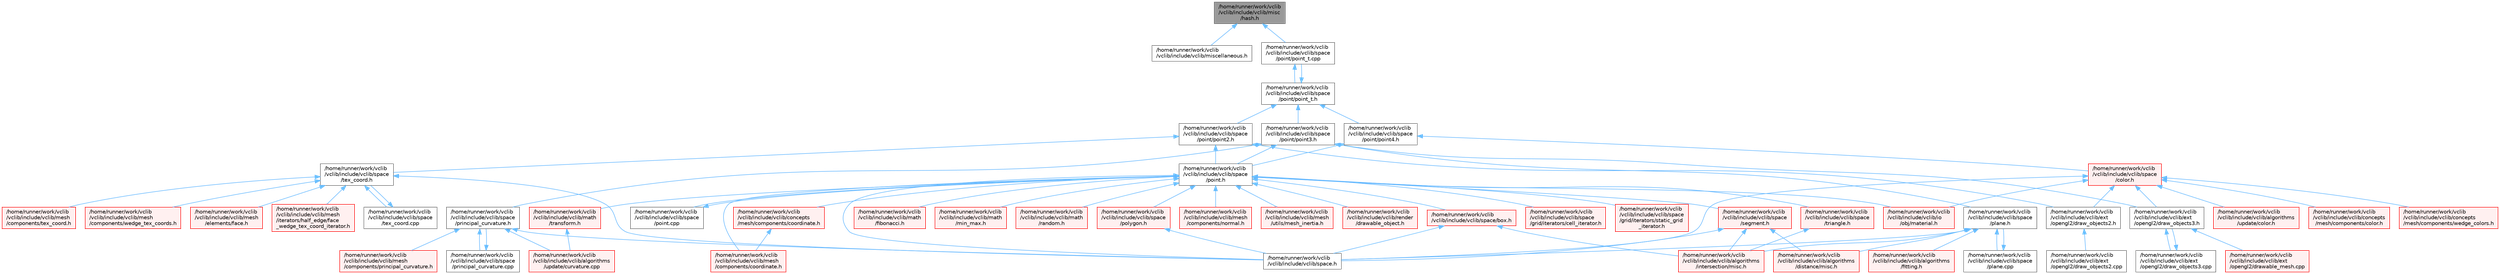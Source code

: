 digraph "/home/runner/work/vclib/vclib/include/vclib/misc/hash.h"
{
 // LATEX_PDF_SIZE
  bgcolor="transparent";
  edge [fontname=Helvetica,fontsize=10,labelfontname=Helvetica,labelfontsize=10];
  node [fontname=Helvetica,fontsize=10,shape=box,height=0.2,width=0.4];
  Node1 [label="/home/runner/work/vclib\l/vclib/include/vclib/misc\l/hash.h",height=0.2,width=0.4,color="gray40", fillcolor="grey60", style="filled", fontcolor="black",tooltip=" "];
  Node1 -> Node2 [dir="back",color="steelblue1",style="solid"];
  Node2 [label="/home/runner/work/vclib\l/vclib/include/vclib/miscellaneous.h",height=0.2,width=0.4,color="grey40", fillcolor="white", style="filled",URL="$miscellaneous_8h.html",tooltip=" "];
  Node1 -> Node3 [dir="back",color="steelblue1",style="solid"];
  Node3 [label="/home/runner/work/vclib\l/vclib/include/vclib/space\l/point/point_t.cpp",height=0.2,width=0.4,color="grey40", fillcolor="white", style="filled",URL="$point__t_8cpp.html",tooltip=" "];
  Node3 -> Node4 [dir="back",color="steelblue1",style="solid"];
  Node4 [label="/home/runner/work/vclib\l/vclib/include/vclib/space\l/point/point_t.h",height=0.2,width=0.4,color="grey40", fillcolor="white", style="filled",URL="$point__t_8h.html",tooltip=" "];
  Node4 -> Node5 [dir="back",color="steelblue1",style="solid"];
  Node5 [label="/home/runner/work/vclib\l/vclib/include/vclib/space\l/point/point2.h",height=0.2,width=0.4,color="grey40", fillcolor="white", style="filled",URL="$point2_8h.html",tooltip=" "];
  Node5 -> Node6 [dir="back",color="steelblue1",style="solid"];
  Node6 [label="/home/runner/work/vclib\l/vclib/include/vclib/ext\l/opengl2/draw_objects2.h",height=0.2,width=0.4,color="grey40", fillcolor="white", style="filled",URL="$draw__objects2_8h.html",tooltip=" "];
  Node6 -> Node7 [dir="back",color="steelblue1",style="solid"];
  Node7 [label="/home/runner/work/vclib\l/vclib/include/vclib/ext\l/opengl2/draw_objects2.cpp",height=0.2,width=0.4,color="grey40", fillcolor="white", style="filled",URL="$draw__objects2_8cpp.html",tooltip=" "];
  Node5 -> Node8 [dir="back",color="steelblue1",style="solid"];
  Node8 [label="/home/runner/work/vclib\l/vclib/include/vclib/space\l/point.h",height=0.2,width=0.4,color="grey40", fillcolor="white", style="filled",URL="$space_2point_8h.html",tooltip=" "];
  Node8 -> Node9 [dir="back",color="steelblue1",style="solid"];
  Node9 [label="/home/runner/work/vclib\l/vclib/include/vclib/concepts\l/mesh/components/coordinate.h",height=0.2,width=0.4,color="red", fillcolor="#FFF0F0", style="filled",URL="$concepts_2mesh_2components_2coordinate_8h.html",tooltip=" "];
  Node9 -> Node222 [dir="back",color="steelblue1",style="solid"];
  Node222 [label="/home/runner/work/vclib\l/vclib/include/vclib/mesh\l/components/coordinate.h",height=0.2,width=0.4,color="red", fillcolor="#FFF0F0", style="filled",URL="$mesh_2components_2coordinate_8h.html",tooltip=" "];
  Node8 -> Node225 [dir="back",color="steelblue1",style="solid"];
  Node225 [label="/home/runner/work/vclib\l/vclib/include/vclib/io\l/obj/material.h",height=0.2,width=0.4,color="red", fillcolor="#FFF0F0", style="filled",URL="$material_8h.html",tooltip=" "];
  Node8 -> Node227 [dir="back",color="steelblue1",style="solid"];
  Node227 [label="/home/runner/work/vclib\l/vclib/include/vclib/math\l/fibonacci.h",height=0.2,width=0.4,color="red", fillcolor="#FFF0F0", style="filled",URL="$fibonacci_8h.html",tooltip=" "];
  Node8 -> Node230 [dir="back",color="steelblue1",style="solid"];
  Node230 [label="/home/runner/work/vclib\l/vclib/include/vclib/math\l/min_max.h",height=0.2,width=0.4,color="red", fillcolor="#FFF0F0", style="filled",URL="$min__max_8h.html",tooltip=" "];
  Node8 -> Node247 [dir="back",color="steelblue1",style="solid"];
  Node247 [label="/home/runner/work/vclib\l/vclib/include/vclib/math\l/random.h",height=0.2,width=0.4,color="red", fillcolor="#FFF0F0", style="filled",URL="$random_8h.html",tooltip=" "];
  Node8 -> Node249 [dir="back",color="steelblue1",style="solid"];
  Node249 [label="/home/runner/work/vclib\l/vclib/include/vclib/math\l/transform.h",height=0.2,width=0.4,color="red", fillcolor="#FFF0F0", style="filled",URL="$math_2transform_8h.html",tooltip=" "];
  Node249 -> Node29 [dir="back",color="steelblue1",style="solid"];
  Node29 [label="/home/runner/work/vclib\l/vclib/include/vclib/algorithms\l/update/curvature.cpp",height=0.2,width=0.4,color="red", fillcolor="#FFF0F0", style="filled",URL="$curvature_8cpp.html",tooltip=" "];
  Node8 -> Node222 [dir="back",color="steelblue1",style="solid"];
  Node8 -> Node251 [dir="back",color="steelblue1",style="solid"];
  Node251 [label="/home/runner/work/vclib\l/vclib/include/vclib/mesh\l/components/normal.h",height=0.2,width=0.4,color="red", fillcolor="#FFF0F0", style="filled",URL="$mesh_2components_2normal_8h.html",tooltip=" "];
  Node8 -> Node72 [dir="back",color="steelblue1",style="solid"];
  Node72 [label="/home/runner/work/vclib\l/vclib/include/vclib/mesh\l/utils/mesh_inertia.h",height=0.2,width=0.4,color="red", fillcolor="#FFF0F0", style="filled",URL="$mesh__inertia_8h.html",tooltip=" "];
  Node8 -> Node255 [dir="back",color="steelblue1",style="solid"];
  Node255 [label="/home/runner/work/vclib\l/vclib/include/vclib/render\l/drawable_object.h",height=0.2,width=0.4,color="red", fillcolor="#FFF0F0", style="filled",URL="$drawable__object_8h.html",tooltip=" "];
  Node8 -> Node32 [dir="back",color="steelblue1",style="solid"];
  Node32 [label="/home/runner/work/vclib\l/vclib/include/vclib/space.h",height=0.2,width=0.4,color="grey40", fillcolor="white", style="filled",URL="$space_8h.html",tooltip=" "];
  Node8 -> Node235 [dir="back",color="steelblue1",style="solid"];
  Node235 [label="/home/runner/work/vclib\l/vclib/include/vclib/space/box.h",height=0.2,width=0.4,color="red", fillcolor="#FFF0F0", style="filled",URL="$space_2box_8h.html",tooltip=" "];
  Node235 -> Node236 [dir="back",color="steelblue1",style="solid"];
  Node236 [label="/home/runner/work/vclib\l/vclib/include/vclib/algorithms\l/intersection/misc.h",height=0.2,width=0.4,color="red", fillcolor="#FFF0F0", style="filled",URL="$intersection_2misc_8h.html",tooltip=" "];
  Node235 -> Node32 [dir="back",color="steelblue1",style="solid"];
  Node8 -> Node263 [dir="back",color="steelblue1",style="solid"];
  Node263 [label="/home/runner/work/vclib\l/vclib/include/vclib/space\l/grid/iterators/cell_iterator.h",height=0.2,width=0.4,color="red", fillcolor="#FFF0F0", style="filled",URL="$cell__iterator_8h.html",tooltip=" "];
  Node8 -> Node265 [dir="back",color="steelblue1",style="solid"];
  Node265 [label="/home/runner/work/vclib\l/vclib/include/vclib/space\l/grid/iterators/static_grid\l_iterator.h",height=0.2,width=0.4,color="red", fillcolor="#FFF0F0", style="filled",URL="$static__grid__iterator_8h.html",tooltip=" "];
  Node8 -> Node267 [dir="back",color="steelblue1",style="solid"];
  Node267 [label="/home/runner/work/vclib\l/vclib/include/vclib/space\l/point.cpp",height=0.2,width=0.4,color="grey40", fillcolor="white", style="filled",URL="$point_8cpp.html",tooltip=" "];
  Node267 -> Node8 [dir="back",color="steelblue1",style="solid"];
  Node8 -> Node214 [dir="back",color="steelblue1",style="solid"];
  Node214 [label="/home/runner/work/vclib\l/vclib/include/vclib/space\l/polygon.h",height=0.2,width=0.4,color="red", fillcolor="#FFF0F0", style="filled",URL="$space_2polygon_8h.html",tooltip=" "];
  Node214 -> Node32 [dir="back",color="steelblue1",style="solid"];
  Node8 -> Node268 [dir="back",color="steelblue1",style="solid"];
  Node268 [label="/home/runner/work/vclib\l/vclib/include/vclib/space\l/segment.h",height=0.2,width=0.4,color="red", fillcolor="#FFF0F0", style="filled",URL="$space_2segment_8h.html",tooltip=" "];
  Node268 -> Node269 [dir="back",color="steelblue1",style="solid"];
  Node269 [label="/home/runner/work/vclib\l/vclib/include/vclib/algorithms\l/distance/misc.h",height=0.2,width=0.4,color="red", fillcolor="#FFF0F0", style="filled",URL="$distance_2misc_8h.html",tooltip=" "];
  Node268 -> Node236 [dir="back",color="steelblue1",style="solid"];
  Node268 -> Node32 [dir="back",color="steelblue1",style="solid"];
  Node8 -> Node272 [dir="back",color="steelblue1",style="solid"];
  Node272 [label="/home/runner/work/vclib\l/vclib/include/vclib/space\l/triangle.h",height=0.2,width=0.4,color="red", fillcolor="#FFF0F0", style="filled",URL="$space_2triangle_8h.html",tooltip=" "];
  Node272 -> Node236 [dir="back",color="steelblue1",style="solid"];
  Node5 -> Node276 [dir="back",color="steelblue1",style="solid"];
  Node276 [label="/home/runner/work/vclib\l/vclib/include/vclib/space\l/tex_coord.h",height=0.2,width=0.4,color="grey40", fillcolor="white", style="filled",URL="$space_2tex__coord_8h.html",tooltip=" "];
  Node276 -> Node277 [dir="back",color="steelblue1",style="solid"];
  Node277 [label="/home/runner/work/vclib\l/vclib/include/vclib/mesh\l/components/tex_coord.h",height=0.2,width=0.4,color="red", fillcolor="#FFF0F0", style="filled",URL="$mesh_2components_2tex__coord_8h.html",tooltip=" "];
  Node276 -> Node279 [dir="back",color="steelblue1",style="solid"];
  Node279 [label="/home/runner/work/vclib\l/vclib/include/vclib/mesh\l/components/wedge_tex_coords.h",height=0.2,width=0.4,color="red", fillcolor="#FFF0F0", style="filled",URL="$mesh_2components_2wedge__tex__coords_8h.html",tooltip=" "];
  Node276 -> Node195 [dir="back",color="steelblue1",style="solid"];
  Node195 [label="/home/runner/work/vclib\l/vclib/include/vclib/mesh\l/elements/face.h",height=0.2,width=0.4,color="red", fillcolor="#FFF0F0", style="filled",URL="$mesh_2elements_2face_8h.html",tooltip=" "];
  Node276 -> Node281 [dir="back",color="steelblue1",style="solid"];
  Node281 [label="/home/runner/work/vclib\l/vclib/include/vclib/mesh\l/iterators/half_edge/face\l_wedge_tex_coord_iterator.h",height=0.2,width=0.4,color="red", fillcolor="#FFF0F0", style="filled",URL="$face__wedge__tex__coord__iterator_8h.html",tooltip=" "];
  Node276 -> Node32 [dir="back",color="steelblue1",style="solid"];
  Node276 -> Node284 [dir="back",color="steelblue1",style="solid"];
  Node284 [label="/home/runner/work/vclib\l/vclib/include/vclib/space\l/tex_coord.cpp",height=0.2,width=0.4,color="grey40", fillcolor="white", style="filled",URL="$space_2tex__coord_8cpp.html",tooltip=" "];
  Node284 -> Node276 [dir="back",color="steelblue1",style="solid"];
  Node4 -> Node285 [dir="back",color="steelblue1",style="solid"];
  Node285 [label="/home/runner/work/vclib\l/vclib/include/vclib/space\l/point/point3.h",height=0.2,width=0.4,color="grey40", fillcolor="white", style="filled",URL="$point3_8h.html",tooltip=" "];
  Node285 -> Node286 [dir="back",color="steelblue1",style="solid"];
  Node286 [label="/home/runner/work/vclib\l/vclib/include/vclib/ext\l/opengl2/draw_objects3.h",height=0.2,width=0.4,color="grey40", fillcolor="white", style="filled",URL="$draw__objects3_8h.html",tooltip=" "];
  Node286 -> Node287 [dir="back",color="steelblue1",style="solid"];
  Node287 [label="/home/runner/work/vclib\l/vclib/include/vclib/ext\l/opengl2/draw_objects3.cpp",height=0.2,width=0.4,color="grey40", fillcolor="white", style="filled",URL="$draw__objects3_8cpp.html",tooltip=" "];
  Node287 -> Node286 [dir="back",color="steelblue1",style="solid"];
  Node286 -> Node84 [dir="back",color="steelblue1",style="solid"];
  Node84 [label="/home/runner/work/vclib\l/vclib/include/vclib/ext\l/opengl2/drawable_mesh.cpp",height=0.2,width=0.4,color="red", fillcolor="#FFF0F0", style="filled",URL="$drawable__mesh_8cpp.html",tooltip=" "];
  Node285 -> Node288 [dir="back",color="steelblue1",style="solid"];
  Node288 [label="/home/runner/work/vclib\l/vclib/include/vclib/space\l/plane.h",height=0.2,width=0.4,color="grey40", fillcolor="white", style="filled",URL="$space_2plane_8h.html",tooltip=" "];
  Node288 -> Node269 [dir="back",color="steelblue1",style="solid"];
  Node288 -> Node76 [dir="back",color="steelblue1",style="solid"];
  Node76 [label="/home/runner/work/vclib\l/vclib/include/vclib/algorithms\l/fitting.h",height=0.2,width=0.4,color="red", fillcolor="#FFF0F0", style="filled",URL="$fitting_8h.html",tooltip=" "];
  Node288 -> Node236 [dir="back",color="steelblue1",style="solid"];
  Node288 -> Node32 [dir="back",color="steelblue1",style="solid"];
  Node288 -> Node289 [dir="back",color="steelblue1",style="solid"];
  Node289 [label="/home/runner/work/vclib\l/vclib/include/vclib/space\l/plane.cpp",height=0.2,width=0.4,color="grey40", fillcolor="white", style="filled",URL="$plane_8cpp.html",tooltip=" "];
  Node289 -> Node288 [dir="back",color="steelblue1",style="solid"];
  Node285 -> Node8 [dir="back",color="steelblue1",style="solid"];
  Node285 -> Node290 [dir="back",color="steelblue1",style="solid"];
  Node290 [label="/home/runner/work/vclib\l/vclib/include/vclib/space\l/principal_curvature.h",height=0.2,width=0.4,color="grey40", fillcolor="white", style="filled",URL="$space_2principal__curvature_8h.html",tooltip=" "];
  Node290 -> Node29 [dir="back",color="steelblue1",style="solid"];
  Node290 -> Node291 [dir="back",color="steelblue1",style="solid"];
  Node291 [label="/home/runner/work/vclib\l/vclib/include/vclib/mesh\l/components/principal_curvature.h",height=0.2,width=0.4,color="red", fillcolor="#FFF0F0", style="filled",URL="$mesh_2components_2principal__curvature_8h.html",tooltip=" "];
  Node290 -> Node32 [dir="back",color="steelblue1",style="solid"];
  Node290 -> Node293 [dir="back",color="steelblue1",style="solid"];
  Node293 [label="/home/runner/work/vclib\l/vclib/include/vclib/space\l/principal_curvature.cpp",height=0.2,width=0.4,color="grey40", fillcolor="white", style="filled",URL="$space_2principal__curvature_8cpp.html",tooltip=" "];
  Node293 -> Node290 [dir="back",color="steelblue1",style="solid"];
  Node4 -> Node294 [dir="back",color="steelblue1",style="solid"];
  Node294 [label="/home/runner/work/vclib\l/vclib/include/vclib/space\l/point/point4.h",height=0.2,width=0.4,color="grey40", fillcolor="white", style="filled",URL="$point4_8h.html",tooltip=" "];
  Node294 -> Node295 [dir="back",color="steelblue1",style="solid"];
  Node295 [label="/home/runner/work/vclib\l/vclib/include/vclib/space\l/color.h",height=0.2,width=0.4,color="red", fillcolor="#FFF0F0", style="filled",URL="$space_2color_8h.html",tooltip=" "];
  Node295 -> Node80 [dir="back",color="steelblue1",style="solid"];
  Node80 [label="/home/runner/work/vclib\l/vclib/include/vclib/algorithms\l/update/color.h",height=0.2,width=0.4,color="red", fillcolor="#FFF0F0", style="filled",URL="$algorithms_2update_2color_8h.html",tooltip=" "];
  Node295 -> Node296 [dir="back",color="steelblue1",style="solid"];
  Node296 [label="/home/runner/work/vclib\l/vclib/include/vclib/concepts\l/mesh/components/color.h",height=0.2,width=0.4,color="red", fillcolor="#FFF0F0", style="filled",URL="$concepts_2mesh_2components_2color_8h.html",tooltip=" "];
  Node295 -> Node300 [dir="back",color="steelblue1",style="solid"];
  Node300 [label="/home/runner/work/vclib\l/vclib/include/vclib/concepts\l/mesh/components/wedge_colors.h",height=0.2,width=0.4,color="red", fillcolor="#FFF0F0", style="filled",URL="$concepts_2mesh_2components_2wedge__colors_8h.html",tooltip=" "];
  Node295 -> Node6 [dir="back",color="steelblue1",style="solid"];
  Node295 -> Node286 [dir="back",color="steelblue1",style="solid"];
  Node295 -> Node225 [dir="back",color="steelblue1",style="solid"];
  Node295 -> Node32 [dir="back",color="steelblue1",style="solid"];
  Node294 -> Node8 [dir="back",color="steelblue1",style="solid"];
  Node4 -> Node3 [dir="back",color="steelblue1",style="solid"];
}
